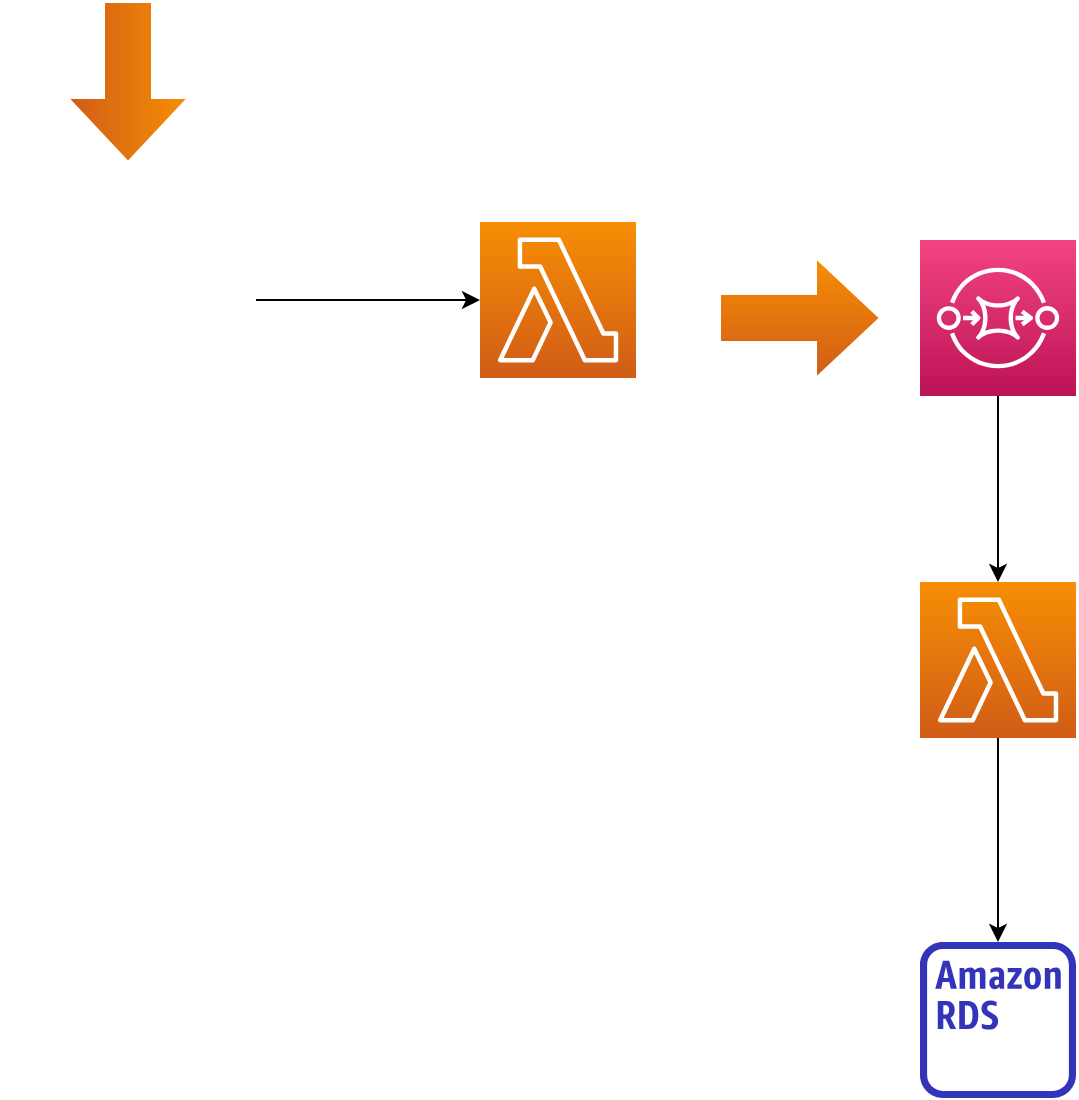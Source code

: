 <mxfile version="14.8.1" type="github"><diagram id="dNbaIeBrV-9rgh9Ormz9" name="Page-1"><mxGraphModel dx="1422" dy="772" grid="1" gridSize="10" guides="1" tooltips="1" connect="1" arrows="1" fold="1" page="1" pageScale="1" pageWidth="850" pageHeight="1100" math="0" shadow="0"><root><mxCell id="0"/><mxCell id="1" parent="0"/><mxCell id="gN3dFFLg4LB784GI42-n-17" value="" style="edgeStyle=orthogonalEdgeStyle;rounded=0;orthogonalLoop=1;jettySize=auto;html=1;" edge="1" parent="1" source="gN3dFFLg4LB784GI42-n-1" target="gN3dFFLg4LB784GI42-n-9"><mxGeometry relative="1" as="geometry"/></mxCell><mxCell id="gN3dFFLg4LB784GI42-n-1" value="" style="points=[[0,0,0],[0.25,0,0],[0.5,0,0],[0.75,0,0],[1,0,0],[0,1,0],[0.25,1,0],[0.5,1,0],[0.75,1,0],[1,1,0],[0,0.25,0],[0,0.5,0],[0,0.75,0],[1,0.25,0],[1,0.5,0],[1,0.75,0]];outlineConnect=0;fontColor=#232F3E;gradientColor=#F78E04;gradientDirection=north;fillColor=#D05C17;strokeColor=#ffffff;dashed=0;verticalLabelPosition=bottom;verticalAlign=top;align=center;html=1;fontSize=12;fontStyle=0;aspect=fixed;shape=mxgraph.aws4.resourceIcon;resIcon=mxgraph.aws4.lambda;" vertex="1" parent="1"><mxGeometry x="540" y="440" width="78" height="78" as="geometry"/></mxCell><mxCell id="gN3dFFLg4LB784GI42-n-2" value="" style="points=[[0,0,0],[0.25,0,0],[0.5,0,0],[0.75,0,0],[1,0,0],[0,1,0],[0.25,1,0],[0.5,1,0],[0.75,1,0],[1,1,0],[0,0.25,0],[0,0.5,0],[0,0.75,0],[1,0.25,0],[1,0.5,0],[1,0.75,0]];outlineConnect=0;fontColor=#232F3E;gradientColor=#F78E04;gradientDirection=north;fillColor=#D05C17;strokeColor=#ffffff;dashed=0;verticalLabelPosition=bottom;verticalAlign=top;align=center;html=1;fontSize=12;fontStyle=0;aspect=fixed;shape=mxgraph.aws4.resourceIcon;resIcon=mxgraph.aws4.lambda;" vertex="1" parent="1"><mxGeometry x="320" y="260" width="78" height="78" as="geometry"/></mxCell><mxCell id="gN3dFFLg4LB784GI42-n-16" value="" style="edgeStyle=orthogonalEdgeStyle;rounded=0;orthogonalLoop=1;jettySize=auto;html=1;" edge="1" parent="1" source="gN3dFFLg4LB784GI42-n-4" target="gN3dFFLg4LB784GI42-n-1"><mxGeometry relative="1" as="geometry"/></mxCell><mxCell id="gN3dFFLg4LB784GI42-n-4" value="" style="points=[[0,0,0],[0.25,0,0],[0.5,0,0],[0.75,0,0],[1,0,0],[0,1,0],[0.25,1,0],[0.5,1,0],[0.75,1,0],[1,1,0],[0,0.25,0],[0,0.5,0],[0,0.75,0],[1,0.25,0],[1,0.5,0],[1,0.75,0]];outlineConnect=0;fontColor=#232F3E;gradientColor=#F34482;gradientDirection=north;fillColor=#BC1356;strokeColor=#ffffff;dashed=0;verticalLabelPosition=bottom;verticalAlign=top;align=center;html=1;fontSize=12;fontStyle=0;aspect=fixed;shape=mxgraph.aws4.resourceIcon;resIcon=mxgraph.aws4.sqs;" vertex="1" parent="1"><mxGeometry x="540" y="269" width="78" height="78" as="geometry"/></mxCell><mxCell id="gN3dFFLg4LB784GI42-n-15" value="" style="edgeStyle=orthogonalEdgeStyle;rounded=0;orthogonalLoop=1;jettySize=auto;html=1;" edge="1" parent="1" source="gN3dFFLg4LB784GI42-n-8" target="gN3dFFLg4LB784GI42-n-2"><mxGeometry relative="1" as="geometry"/></mxCell><mxCell id="gN3dFFLg4LB784GI42-n-8" value="" style="shape=image;html=1;verticalAlign=top;verticalLabelPosition=bottom;labelBackgroundColor=#ffffff;imageAspect=0;aspect=fixed;image=https://cdn2.iconfinder.com/data/icons/amazon-aws-stencils/100/Storage__Content_Delivery_Amazon_S3_Bucket-128.png" vertex="1" parent="1"><mxGeometry x="80" y="235" width="128" height="128" as="geometry"/></mxCell><mxCell id="gN3dFFLg4LB784GI42-n-9" value="" style="outlineConnect=0;fontColor=#232F3E;gradientColor=none;fillColor=#3334B9;strokeColor=none;dashed=0;verticalLabelPosition=bottom;verticalAlign=top;align=center;html=1;fontSize=12;fontStyle=0;aspect=fixed;pointerEvents=1;shape=mxgraph.aws4.rds_instance_alt;" vertex="1" parent="1"><mxGeometry x="540" y="620" width="78" height="78" as="geometry"/></mxCell><mxCell id="gN3dFFLg4LB784GI42-n-12" value="" style="shape=singleArrow;whiteSpace=wrap;html=1;arrowWidth=0.4;arrowSize=0.4;dashed=0;fontColor=#232F3E;fontStyle=0;verticalAlign=top;strokeColor=#ffffff;fillColor=#D05C17;gradientColor=#F78E04;gradientDirection=north;" vertex="1" parent="1"><mxGeometry x="440" y="278" width="80" height="60" as="geometry"/></mxCell><mxCell id="gN3dFFLg4LB784GI42-n-21" value="" style="shape=singleArrow;whiteSpace=wrap;html=1;arrowWidth=0.4;arrowSize=0.4;dashed=0;fontColor=#232F3E;fontStyle=0;verticalAlign=top;strokeColor=#ffffff;fillColor=#D05C17;gradientColor=#F78E04;gradientDirection=north;rotation=90;" vertex="1" parent="1"><mxGeometry x="104" y="160" width="80" height="60" as="geometry"/></mxCell></root></mxGraphModel></diagram></mxfile>
